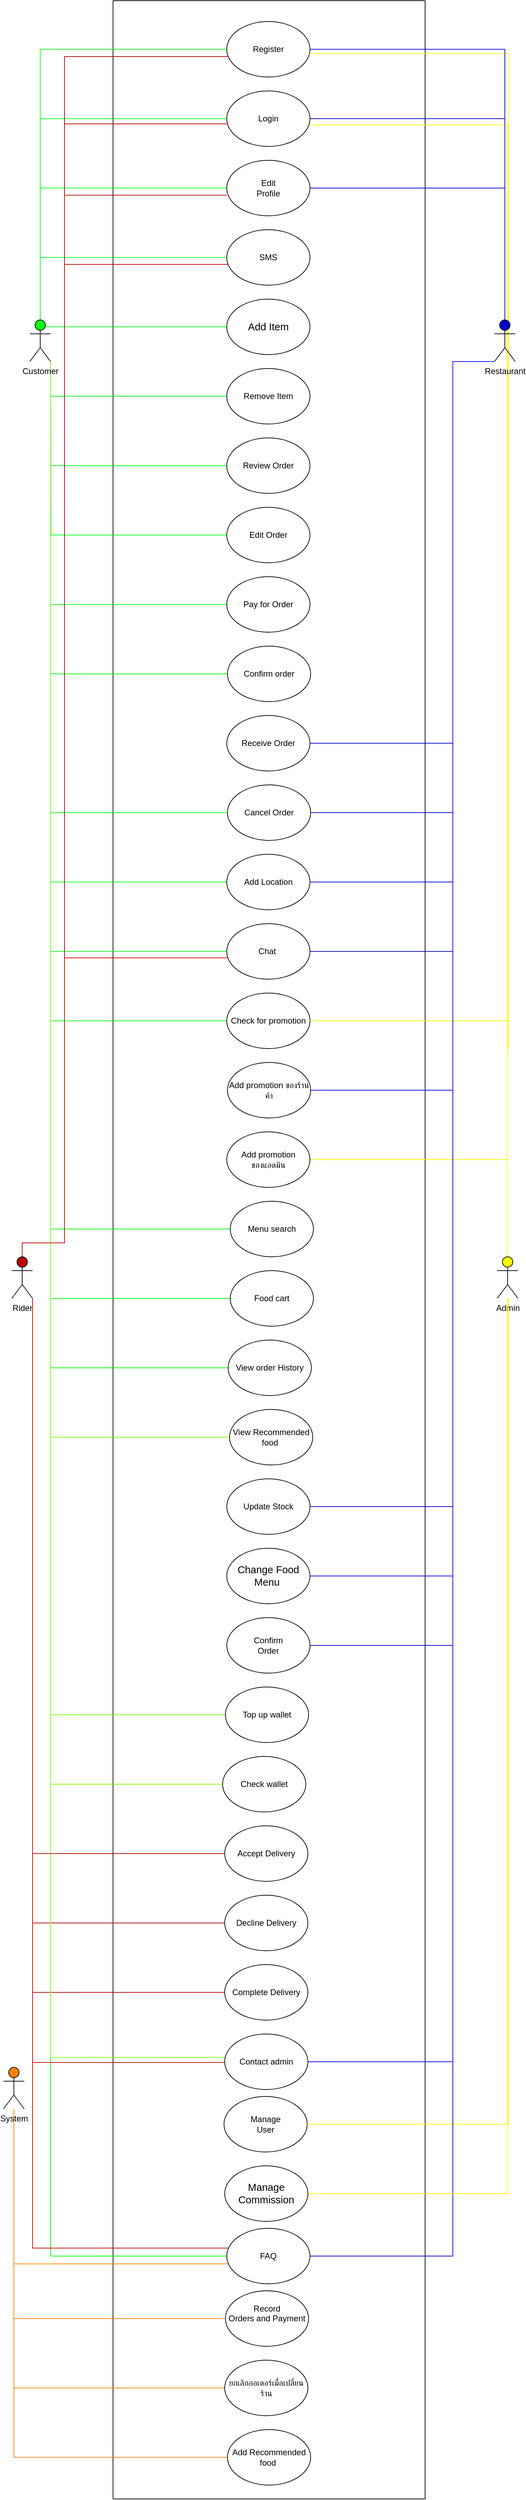 <mxfile version="20.0.4" type="device"><diagram id="tJGun_K9cysOeGvgoUPV" name="Page-1"><mxGraphModel dx="933" dy="1667" grid="1" gridSize="10" guides="1" tooltips="1" connect="1" arrows="1" fold="1" page="1" pageScale="1" pageWidth="827" pageHeight="1169" math="0" shadow="0"><root><mxCell id="0"/><mxCell id="1" parent="0"/><mxCell id="fwKXvZx8PrVISNvGO5BB-1" value="" style="rounded=0;whiteSpace=wrap;html=1;" parent="1" vertex="1"><mxGeometry x="200" y="-1130" width="450" height="3600" as="geometry"/></mxCell><mxCell id="fwKXvZx8PrVISNvGO5BB-2" value="Register" style="ellipse;whiteSpace=wrap;html=1;" parent="1" vertex="1"><mxGeometry x="364" y="-1100" width="120" height="80" as="geometry"/></mxCell><mxCell id="fwKXvZx8PrVISNvGO5BB-48" style="edgeStyle=orthogonalEdgeStyle;rounded=0;orthogonalLoop=1;jettySize=auto;html=1;exitX=1;exitY=0.5;exitDx=0;exitDy=0;endArrow=none;endFill=0;entryX=0.5;entryY=0;entryDx=0;entryDy=0;entryPerimeter=0;strokeColor=#0000CC;" parent="1" source="fwKXvZx8PrVISNvGO5BB-3" target="fwKXvZx8PrVISNvGO5BB-29" edge="1"><mxGeometry relative="1" as="geometry"><mxPoint x="760" y="-960" as="targetPoint"/></mxGeometry></mxCell><mxCell id="fwKXvZx8PrVISNvGO5BB-3" value="Login" style="ellipse;whiteSpace=wrap;html=1;" parent="1" vertex="1"><mxGeometry x="364" y="-1000" width="120" height="80" as="geometry"/></mxCell><mxCell id="fwKXvZx8PrVISNvGO5BB-49" style="edgeStyle=orthogonalEdgeStyle;rounded=0;orthogonalLoop=1;jettySize=auto;html=1;exitX=1;exitY=0.5;exitDx=0;exitDy=0;entryX=0.5;entryY=0;entryDx=0;entryDy=0;entryPerimeter=0;endArrow=none;endFill=0;strokeColor=#0000CC;" parent="1" source="fwKXvZx8PrVISNvGO5BB-4" target="fwKXvZx8PrVISNvGO5BB-29" edge="1"><mxGeometry relative="1" as="geometry"/></mxCell><mxCell id="fwKXvZx8PrVISNvGO5BB-4" value="&lt;span&gt;Edit&lt;br&gt;Profile&lt;/span&gt;&lt;span lang=&quot;TH&quot;&gt;&lt;/span&gt;" style="ellipse;whiteSpace=wrap;html=1;" parent="1" vertex="1"><mxGeometry x="364" y="-900" width="120" height="80" as="geometry"/></mxCell><mxCell id="fwKXvZx8PrVISNvGO5BB-6" value="SMS" style="ellipse;whiteSpace=wrap;html=1;" parent="1" vertex="1"><mxGeometry x="364" y="-800" width="120" height="80" as="geometry"/></mxCell><mxCell id="fwKXvZx8PrVISNvGO5BB-35" style="edgeStyle=orthogonalEdgeStyle;rounded=0;orthogonalLoop=1;jettySize=auto;html=1;exitX=0;exitY=0.5;exitDx=0;exitDy=0;entryX=0.5;entryY=0;entryDx=0;entryDy=0;entryPerimeter=0;endArrow=none;endFill=0;strokeColor=#08FF18;" parent="1" source="fwKXvZx8PrVISNvGO5BB-7" target="fwKXvZx8PrVISNvGO5BB-26" edge="1"><mxGeometry relative="1" as="geometry"><Array as="points"><mxPoint x="95" y="-660"/></Array></mxGeometry></mxCell><mxCell id="fwKXvZx8PrVISNvGO5BB-7" value="&lt;span style=&quot;font-size:11.0pt;mso-bidi-font-size:14.0pt;&lt;br/&gt;line-height:107%;font-family:&amp;quot;Calibri&amp;quot;,sans-serif;mso-ascii-theme-font:minor-latin;&lt;br/&gt;mso-fareast-font-family:Calibri;mso-fareast-theme-font:minor-latin;mso-hansi-theme-font:&lt;br/&gt;minor-latin;mso-bidi-font-family:&amp;quot;Cordia New&amp;quot;;mso-bidi-theme-font:minor-bidi;&lt;br/&gt;mso-ansi-language:EN-US;mso-fareast-language:EN-US;mso-bidi-language:TH&quot;&gt;Add Item&lt;/span&gt;" style="ellipse;whiteSpace=wrap;html=1;" parent="1" vertex="1"><mxGeometry x="364" y="-700" width="120" height="80" as="geometry"/></mxCell><mxCell id="fwKXvZx8PrVISNvGO5BB-36" style="edgeStyle=orthogonalEdgeStyle;rounded=0;orthogonalLoop=1;jettySize=auto;html=1;exitX=0;exitY=0.5;exitDx=0;exitDy=0;entryX=1;entryY=1;entryDx=0;entryDy=0;entryPerimeter=0;endArrow=none;endFill=0;strokeColor=#08FF18;" parent="1" source="fwKXvZx8PrVISNvGO5BB-8" target="fwKXvZx8PrVISNvGO5BB-26" edge="1"><mxGeometry relative="1" as="geometry"><Array as="points"><mxPoint x="110" y="-560"/></Array></mxGeometry></mxCell><mxCell id="fwKXvZx8PrVISNvGO5BB-8" value="Remove Item" style="ellipse;whiteSpace=wrap;html=1;" parent="1" vertex="1"><mxGeometry x="364" y="-600" width="120" height="80" as="geometry"/></mxCell><mxCell id="fwKXvZx8PrVISNvGO5BB-37" style="edgeStyle=orthogonalEdgeStyle;rounded=0;orthogonalLoop=1;jettySize=auto;html=1;exitX=0;exitY=0.5;exitDx=0;exitDy=0;entryX=1;entryY=1;entryDx=0;entryDy=0;entryPerimeter=0;endArrow=none;endFill=0;strokeColor=#08FF18;" parent="1" source="fwKXvZx8PrVISNvGO5BB-9" target="fwKXvZx8PrVISNvGO5BB-26" edge="1"><mxGeometry relative="1" as="geometry"/></mxCell><mxCell id="fwKXvZx8PrVISNvGO5BB-9" value="Review Order" style="ellipse;whiteSpace=wrap;html=1;" parent="1" vertex="1"><mxGeometry x="364" y="-500" width="120" height="80" as="geometry"/></mxCell><mxCell id="fwKXvZx8PrVISNvGO5BB-38" style="edgeStyle=orthogonalEdgeStyle;rounded=0;orthogonalLoop=1;jettySize=auto;html=1;exitX=0;exitY=0.5;exitDx=0;exitDy=0;endArrow=none;endFill=0;strokeColor=#08FF18;" parent="1" source="fwKXvZx8PrVISNvGO5BB-10" edge="1"><mxGeometry relative="1" as="geometry"><mxPoint x="110" y="-610" as="targetPoint"/></mxGeometry></mxCell><mxCell id="fwKXvZx8PrVISNvGO5BB-10" value="Edit Order" style="ellipse;whiteSpace=wrap;html=1;" parent="1" vertex="1"><mxGeometry x="364" y="-400" width="120" height="80" as="geometry"/></mxCell><mxCell id="fwKXvZx8PrVISNvGO5BB-39" style="edgeStyle=orthogonalEdgeStyle;rounded=0;orthogonalLoop=1;jettySize=auto;html=1;exitX=0;exitY=0.5;exitDx=0;exitDy=0;entryX=1;entryY=1;entryDx=0;entryDy=0;entryPerimeter=0;endArrow=none;endFill=0;strokeColor=#08FF18;" parent="1" source="fwKXvZx8PrVISNvGO5BB-11" target="fwKXvZx8PrVISNvGO5BB-26" edge="1"><mxGeometry relative="1" as="geometry"/></mxCell><mxCell id="fwKXvZx8PrVISNvGO5BB-11" value="&lt;span&gt;Pay for Order&lt;/span&gt;" style="ellipse;whiteSpace=wrap;html=1;" parent="1" vertex="1"><mxGeometry x="364" y="-300" width="120" height="80" as="geometry"/></mxCell><mxCell id="fwKXvZx8PrVISNvGO5BB-12" value="Receive Order" style="ellipse;whiteSpace=wrap;html=1;" parent="1" vertex="1"><mxGeometry x="364" y="-100" width="120" height="80" as="geometry"/></mxCell><mxCell id="fwKXvZx8PrVISNvGO5BB-45" style="edgeStyle=orthogonalEdgeStyle;rounded=0;orthogonalLoop=1;jettySize=auto;html=1;exitX=0;exitY=0.5;exitDx=0;exitDy=0;endArrow=none;endFill=0;entryX=1;entryY=1;entryDx=0;entryDy=0;entryPerimeter=0;strokeColor=#08FF18;" parent="1" source="fwKXvZx8PrVISNvGO5BB-13" target="fwKXvZx8PrVISNvGO5BB-26" edge="1"><mxGeometry relative="1" as="geometry"/></mxCell><mxCell id="fwKXvZx8PrVISNvGO5BB-52" style="edgeStyle=orthogonalEdgeStyle;rounded=0;orthogonalLoop=1;jettySize=auto;html=1;exitX=1;exitY=0.5;exitDx=0;exitDy=0;entryX=0;entryY=1;entryDx=0;entryDy=0;entryPerimeter=0;endArrow=none;endFill=0;strokeColor=#0000CC;" parent="1" source="fwKXvZx8PrVISNvGO5BB-13" target="fwKXvZx8PrVISNvGO5BB-29" edge="1"><mxGeometry relative="1" as="geometry"><Array as="points"><mxPoint x="690" y="40"/><mxPoint x="690" y="-610"/></Array></mxGeometry></mxCell><mxCell id="fwKXvZx8PrVISNvGO5BB-13" value="Cancel Order" style="ellipse;whiteSpace=wrap;html=1;" parent="1" vertex="1"><mxGeometry x="365" width="120" height="80" as="geometry"/></mxCell><mxCell id="fwKXvZx8PrVISNvGO5BB-40" style="edgeStyle=orthogonalEdgeStyle;rounded=0;orthogonalLoop=1;jettySize=auto;html=1;exitX=0;exitY=0.5;exitDx=0;exitDy=0;entryX=1;entryY=1;entryDx=0;entryDy=0;entryPerimeter=0;endArrow=none;endFill=0;strokeColor=#08FF18;" parent="1" source="fwKXvZx8PrVISNvGO5BB-14" target="fwKXvZx8PrVISNvGO5BB-26" edge="1"><mxGeometry relative="1" as="geometry"/></mxCell><mxCell id="fwKXvZx8PrVISNvGO5BB-54" style="edgeStyle=orthogonalEdgeStyle;rounded=0;orthogonalLoop=1;jettySize=auto;html=1;exitX=1;exitY=0.5;exitDx=0;exitDy=0;entryX=0;entryY=1;entryDx=0;entryDy=0;entryPerimeter=0;endArrow=none;endFill=0;strokeColor=#0000CC;" parent="1" source="fwKXvZx8PrVISNvGO5BB-14" target="fwKXvZx8PrVISNvGO5BB-29" edge="1"><mxGeometry relative="1" as="geometry"><Array as="points"><mxPoint x="690" y="140"/><mxPoint x="690" y="-610"/></Array></mxGeometry></mxCell><mxCell id="fwKXvZx8PrVISNvGO5BB-14" value="Add Location" style="ellipse;whiteSpace=wrap;html=1;" parent="1" vertex="1"><mxGeometry x="364" y="100" width="120" height="80" as="geometry"/></mxCell><mxCell id="fwKXvZx8PrVISNvGO5BB-42" style="edgeStyle=orthogonalEdgeStyle;rounded=0;orthogonalLoop=1;jettySize=auto;html=1;exitX=0;exitY=0.5;exitDx=0;exitDy=0;entryX=1;entryY=1;entryDx=0;entryDy=0;entryPerimeter=0;endArrow=none;endFill=0;strokeColor=#08FF18;" parent="1" source="fwKXvZx8PrVISNvGO5BB-15" target="fwKXvZx8PrVISNvGO5BB-26" edge="1"><mxGeometry relative="1" as="geometry"/></mxCell><mxCell id="fwKXvZx8PrVISNvGO5BB-55" style="edgeStyle=orthogonalEdgeStyle;rounded=0;orthogonalLoop=1;jettySize=auto;html=1;exitX=1;exitY=0.5;exitDx=0;exitDy=0;entryX=0;entryY=1;entryDx=0;entryDy=0;entryPerimeter=0;endArrow=none;endFill=0;strokeColor=#0000CC;" parent="1" source="fwKXvZx8PrVISNvGO5BB-15" target="fwKXvZx8PrVISNvGO5BB-29" edge="1"><mxGeometry relative="1" as="geometry"><Array as="points"><mxPoint x="690" y="240"/><mxPoint x="690" y="-610"/></Array></mxGeometry></mxCell><mxCell id="fwKXvZx8PrVISNvGO5BB-15" value="Chat&amp;nbsp;" style="ellipse;whiteSpace=wrap;html=1;" parent="1" vertex="1"><mxGeometry x="364" y="200" width="120" height="80" as="geometry"/></mxCell><mxCell id="fwKXvZx8PrVISNvGO5BB-44" style="edgeStyle=orthogonalEdgeStyle;rounded=0;orthogonalLoop=1;jettySize=auto;html=1;exitX=0;exitY=0.5;exitDx=0;exitDy=0;entryX=1;entryY=1;entryDx=0;entryDy=0;entryPerimeter=0;endArrow=none;endFill=0;strokeColor=#08FF18;" parent="1" source="fwKXvZx8PrVISNvGO5BB-16" target="fwKXvZx8PrVISNvGO5BB-26" edge="1"><mxGeometry relative="1" as="geometry"/></mxCell><mxCell id="fwKXvZx8PrVISNvGO5BB-16" value="Check for promotion" style="ellipse;whiteSpace=wrap;html=1;" parent="1" vertex="1"><mxGeometry x="364" y="300" width="120" height="80" as="geometry"/></mxCell><mxCell id="fwKXvZx8PrVISNvGO5BB-17" value="Update Stock" style="ellipse;whiteSpace=wrap;html=1;" parent="1" vertex="1"><mxGeometry x="364" y="1000" width="120" height="80" as="geometry"/></mxCell><mxCell id="fwKXvZx8PrVISNvGO5BB-18" value="&lt;span style=&quot;font-size:11.0pt;mso-bidi-font-size:14.0pt;&lt;br/&gt;line-height:107%;font-family:&amp;quot;Calibri&amp;quot;,sans-serif;mso-ascii-theme-font:minor-latin;&lt;br/&gt;mso-fareast-font-family:Calibri;mso-fareast-theme-font:minor-latin;mso-hansi-theme-font:&lt;br/&gt;minor-latin;mso-bidi-font-family:&amp;quot;Cordia New&amp;quot;;mso-bidi-theme-font:minor-bidi;&lt;br/&gt;mso-ansi-language:EN-US;mso-fareast-language:EN-US;mso-bidi-language:TH&quot;&gt;Change Food Menu&amp;nbsp;&lt;/span&gt;" style="ellipse;whiteSpace=wrap;html=1;" parent="1" vertex="1"><mxGeometry x="364" y="1100" width="120" height="80" as="geometry"/></mxCell><mxCell id="fwKXvZx8PrVISNvGO5BB-51" style="edgeStyle=orthogonalEdgeStyle;rounded=0;orthogonalLoop=1;jettySize=auto;html=1;exitX=1;exitY=0.5;exitDx=0;exitDy=0;endArrow=none;endFill=0;strokeColor=#0000CC;entryX=0;entryY=1;entryDx=0;entryDy=0;entryPerimeter=0;" parent="1" source="fwKXvZx8PrVISNvGO5BB-19" target="fwKXvZx8PrVISNvGO5BB-29" edge="1"><mxGeometry relative="1" as="geometry"><mxPoint x="740" y="500" as="targetPoint"/><Array as="points"><mxPoint x="690" y="1240"/><mxPoint x="690" y="-610"/></Array></mxGeometry></mxCell><mxCell id="fwKXvZx8PrVISNvGO5BB-19" value="&lt;span&gt;Confirm&lt;br&gt;Order&lt;/span&gt;" style="ellipse;whiteSpace=wrap;html=1;" parent="1" vertex="1"><mxGeometry x="364" y="1200" width="120" height="80" as="geometry"/></mxCell><mxCell id="fwKXvZx8PrVISNvGO5BB-21" value="&lt;span&gt;&lt;br&gt;&lt;br&gt;&lt;br&gt;Accept Delivery&lt;br&gt;&lt;br&gt;&lt;br&gt;&lt;br&gt;&lt;/span&gt;" style="ellipse;whiteSpace=wrap;html=1;" parent="1" vertex="1"><mxGeometry x="361" y="1500" width="120" height="80" as="geometry"/></mxCell><mxCell id="fwKXvZx8PrVISNvGO5BB-63" style="edgeStyle=orthogonalEdgeStyle;rounded=0;orthogonalLoop=1;jettySize=auto;html=1;exitX=0;exitY=0.5;exitDx=0;exitDy=0;entryX=1;entryY=1;entryDx=0;entryDy=0;entryPerimeter=0;endArrow=none;endFill=0;strokeColor=#B80000;" parent="1" source="fwKXvZx8PrVISNvGO5BB-22" target="fwKXvZx8PrVISNvGO5BB-27" edge="1"><mxGeometry relative="1" as="geometry"/></mxCell><mxCell id="fwKXvZx8PrVISNvGO5BB-22" value="&lt;span&gt;&lt;br&gt;&lt;br&gt;&lt;br&gt;Decline Delivery&lt;br&gt;&lt;br&gt;&lt;br&gt;&lt;br&gt;&lt;/span&gt;" style="ellipse;whiteSpace=wrap;html=1;" parent="1" vertex="1"><mxGeometry x="361" y="1600" width="120" height="80" as="geometry"/></mxCell><mxCell id="fwKXvZx8PrVISNvGO5BB-64" style="edgeStyle=orthogonalEdgeStyle;rounded=0;orthogonalLoop=1;jettySize=auto;html=1;exitX=0;exitY=0.5;exitDx=0;exitDy=0;endArrow=none;endFill=0;strokeColor=#B80000;" parent="1" source="fwKXvZx8PrVISNvGO5BB-23" edge="1"><mxGeometry relative="1" as="geometry"><mxPoint x="84" y="770" as="targetPoint"/><Array as="points"><mxPoint x="84" y="1440"/><mxPoint x="84" y="740"/></Array></mxGeometry></mxCell><mxCell id="fwKXvZx8PrVISNvGO5BB-23" value="&lt;p class=&quot;MsoNormal&quot;&gt;Complete Delivery&lt;/p&gt;" style="ellipse;whiteSpace=wrap;html=1;" parent="1" vertex="1"><mxGeometry x="361" y="1700" width="120" height="80" as="geometry"/></mxCell><mxCell id="fwKXvZx8PrVISNvGO5BB-24" value="&lt;span&gt;Manage&lt;br&gt;&lt;/span&gt;&lt;span&gt;User&lt;br&gt;&lt;/span&gt;" style="ellipse;whiteSpace=wrap;html=1;" parent="1" vertex="1"><mxGeometry x="360" y="1890" width="120" height="80" as="geometry"/></mxCell><mxCell id="fwKXvZx8PrVISNvGO5BB-30" style="edgeStyle=orthogonalEdgeStyle;rounded=0;orthogonalLoop=1;jettySize=auto;html=1;exitX=0.5;exitY=0;exitDx=0;exitDy=0;exitPerimeter=0;entryX=0;entryY=0.5;entryDx=0;entryDy=0;endArrow=none;endFill=0;strokeColor=#08FF18;" parent="1" source="fwKXvZx8PrVISNvGO5BB-26" target="fwKXvZx8PrVISNvGO5BB-2" edge="1"><mxGeometry relative="1" as="geometry"/></mxCell><mxCell id="fwKXvZx8PrVISNvGO5BB-31" style="edgeStyle=orthogonalEdgeStyle;rounded=0;orthogonalLoop=1;jettySize=auto;html=1;exitX=0.5;exitY=0;exitDx=0;exitDy=0;exitPerimeter=0;entryX=0;entryY=0.5;entryDx=0;entryDy=0;endArrow=none;endFill=0;strokeColor=#08FF18;" parent="1" source="fwKXvZx8PrVISNvGO5BB-26" target="fwKXvZx8PrVISNvGO5BB-3" edge="1"><mxGeometry relative="1" as="geometry"/></mxCell><mxCell id="fwKXvZx8PrVISNvGO5BB-32" style="edgeStyle=orthogonalEdgeStyle;rounded=0;orthogonalLoop=1;jettySize=auto;html=1;exitX=0.5;exitY=0;exitDx=0;exitDy=0;exitPerimeter=0;entryX=0;entryY=0.5;entryDx=0;entryDy=0;endArrow=none;endFill=0;strokeColor=#08FF18;" parent="1" source="fwKXvZx8PrVISNvGO5BB-26" target="fwKXvZx8PrVISNvGO5BB-4" edge="1"><mxGeometry relative="1" as="geometry"/></mxCell><mxCell id="fwKXvZx8PrVISNvGO5BB-33" style="edgeStyle=orthogonalEdgeStyle;rounded=0;orthogonalLoop=1;jettySize=auto;html=1;exitX=0.5;exitY=0;exitDx=0;exitDy=0;exitPerimeter=0;entryX=0;entryY=0.5;entryDx=0;entryDy=0;endArrow=none;endFill=0;strokeColor=#08FF18;" parent="1" source="fwKXvZx8PrVISNvGO5BB-26" target="fwKXvZx8PrVISNvGO5BB-6" edge="1"><mxGeometry relative="1" as="geometry"/></mxCell><mxCell id="fwKXvZx8PrVISNvGO5BB-34" style="edgeStyle=orthogonalEdgeStyle;rounded=0;orthogonalLoop=1;jettySize=auto;html=1;exitX=0.5;exitY=0;exitDx=0;exitDy=0;exitPerimeter=0;endArrow=none;endFill=0;" parent="1" source="fwKXvZx8PrVISNvGO5BB-26" edge="1"><mxGeometry relative="1" as="geometry"><mxPoint x="95.381" y="-670.381" as="targetPoint"/></mxGeometry></mxCell><mxCell id="ivr9TWK6Z9uyhSZpPPbI-14" style="edgeStyle=orthogonalEdgeStyle;rounded=0;orthogonalLoop=1;jettySize=auto;html=1;entryX=0;entryY=0.5;entryDx=0;entryDy=0;fontColor=#FF0000;endArrow=none;endFill=0;strokeColor=#00FF00;" parent="1" source="fwKXvZx8PrVISNvGO5BB-26" target="ivr9TWK6Z9uyhSZpPPbI-1" edge="1"><mxGeometry relative="1" as="geometry"><Array as="points"><mxPoint x="110" y="640"/></Array></mxGeometry></mxCell><mxCell id="ivr9TWK6Z9uyhSZpPPbI-15" style="edgeStyle=orthogonalEdgeStyle;rounded=0;orthogonalLoop=1;jettySize=auto;html=1;entryX=0;entryY=0.5;entryDx=0;entryDy=0;fontColor=#FF0000;endArrow=none;endFill=0;strokeColor=#00FF00;" parent="1" source="fwKXvZx8PrVISNvGO5BB-26" target="ivr9TWK6Z9uyhSZpPPbI-2" edge="1"><mxGeometry relative="1" as="geometry"><Array as="points"><mxPoint x="110" y="740"/></Array></mxGeometry></mxCell><mxCell id="ivr9TWK6Z9uyhSZpPPbI-16" style="edgeStyle=orthogonalEdgeStyle;rounded=0;orthogonalLoop=1;jettySize=auto;html=1;fontColor=#FF0000;endArrow=none;endFill=0;strokeColor=#00FF00;entryX=0;entryY=0.5;entryDx=0;entryDy=0;" parent="1" source="fwKXvZx8PrVISNvGO5BB-26" target="ivr9TWK6Z9uyhSZpPPbI-3" edge="1"><mxGeometry relative="1" as="geometry"><Array as="points"><mxPoint x="110" y="840"/></Array></mxGeometry></mxCell><mxCell id="ivr9TWK6Z9uyhSZpPPbI-18" style="edgeStyle=orthogonalEdgeStyle;rounded=0;orthogonalLoop=1;jettySize=auto;html=1;fontColor=#FF0000;endArrow=none;endFill=0;strokeColor=#00FF00;entryX=0;entryY=0.5;entryDx=0;entryDy=0;" parent="1" source="fwKXvZx8PrVISNvGO5BB-26" target="ivr9TWK6Z9uyhSZpPPbI-8" edge="1"><mxGeometry relative="1" as="geometry"><Array as="points"><mxPoint x="110" y="2120"/></Array></mxGeometry></mxCell><mxCell id="ivr9TWK6Z9uyhSZpPPbI-21" style="edgeStyle=orthogonalEdgeStyle;rounded=0;orthogonalLoop=1;jettySize=auto;html=1;entryX=0.009;entryY=0.421;entryDx=0;entryDy=0;entryPerimeter=0;fontColor=#FF0000;endArrow=none;endFill=0;strokeColor=#80FF00;" parent="1" source="fwKXvZx8PrVISNvGO5BB-26" target="ivr9TWK6Z9uyhSZpPPbI-6" edge="1"><mxGeometry relative="1" as="geometry"><Array as="points"><mxPoint x="110" y="1834"/></Array></mxGeometry></mxCell><mxCell id="NIfbKRAJtZ1ewS4XkptT-4" style="edgeStyle=orthogonalEdgeStyle;rounded=0;orthogonalLoop=1;jettySize=auto;html=1;endArrow=none;endFill=0;strokeColor=#80FF00;" parent="1" source="fwKXvZx8PrVISNvGO5BB-26" target="NIfbKRAJtZ1ewS4XkptT-2" edge="1"><mxGeometry relative="1" as="geometry"><Array as="points"><mxPoint x="110" y="940"/></Array></mxGeometry></mxCell><mxCell id="VPxpVfefWtWQnGLUJRFV-8" style="edgeStyle=orthogonalEdgeStyle;rounded=0;orthogonalLoop=1;jettySize=auto;html=1;entryX=0;entryY=0.5;entryDx=0;entryDy=0;strokeColor=#00FF00;endArrow=none;endFill=0;" edge="1" parent="1" source="fwKXvZx8PrVISNvGO5BB-26" target="VPxpVfefWtWQnGLUJRFV-7"><mxGeometry relative="1" as="geometry"><Array as="points"><mxPoint x="110" y="-160"/></Array></mxGeometry></mxCell><mxCell id="VPxpVfefWtWQnGLUJRFV-16" style="edgeStyle=orthogonalEdgeStyle;rounded=0;orthogonalLoop=1;jettySize=auto;html=1;entryX=0;entryY=0.5;entryDx=0;entryDy=0;endArrow=none;endFill=0;strokeColor=#80FF00;" edge="1" parent="1" source="fwKXvZx8PrVISNvGO5BB-26" target="VPxpVfefWtWQnGLUJRFV-1"><mxGeometry relative="1" as="geometry"><Array as="points"><mxPoint x="110" y="1340"/></Array></mxGeometry></mxCell><mxCell id="VPxpVfefWtWQnGLUJRFV-17" style="edgeStyle=orthogonalEdgeStyle;rounded=0;orthogonalLoop=1;jettySize=auto;html=1;entryX=0;entryY=0.5;entryDx=0;entryDy=0;endArrow=none;endFill=0;strokeColor=#80FF00;" edge="1" parent="1" source="fwKXvZx8PrVISNvGO5BB-26" target="VPxpVfefWtWQnGLUJRFV-3"><mxGeometry relative="1" as="geometry"><Array as="points"><mxPoint x="110" y="1440"/></Array></mxGeometry></mxCell><mxCell id="fwKXvZx8PrVISNvGO5BB-26" value="Customer" style="shape=umlActor;verticalLabelPosition=bottom;verticalAlign=top;html=1;outlineConnect=0;fillColor=#08FF18;" parent="1" vertex="1"><mxGeometry x="80" y="-670" width="30" height="60" as="geometry"/></mxCell><mxCell id="fwKXvZx8PrVISNvGO5BB-58" style="edgeStyle=orthogonalEdgeStyle;rounded=0;orthogonalLoop=1;jettySize=auto;html=1;exitX=0.5;exitY=0;exitDx=0;exitDy=0;exitPerimeter=0;endArrow=none;endFill=0;entryX=0.018;entryY=0.631;entryDx=0;entryDy=0;entryPerimeter=0;fillColor=#f8cecc;strokeColor=#B80000;" parent="1" source="fwKXvZx8PrVISNvGO5BB-27" target="fwKXvZx8PrVISNvGO5BB-2" edge="1"><mxGeometry relative="1" as="geometry"><mxPoint x="150" y="-1030" as="targetPoint"/><Array as="points"><mxPoint x="69" y="660"/><mxPoint x="130" y="660"/><mxPoint x="130" y="-1049"/></Array></mxGeometry></mxCell><mxCell id="fwKXvZx8PrVISNvGO5BB-60" style="edgeStyle=orthogonalEdgeStyle;rounded=0;orthogonalLoop=1;jettySize=auto;html=1;exitX=0.5;exitY=0;exitDx=0;exitDy=0;exitPerimeter=0;endArrow=none;endFill=0;strokeColor=#B80000;entryX=0.004;entryY=0.594;entryDx=0;entryDy=0;entryPerimeter=0;" parent="1" source="fwKXvZx8PrVISNvGO5BB-27" target="fwKXvZx8PrVISNvGO5BB-3" edge="1"><mxGeometry relative="1" as="geometry"><mxPoint x="190" y="-950" as="targetPoint"/><Array as="points"><mxPoint x="69" y="660"/><mxPoint x="130" y="660"/><mxPoint x="130" y="-952"/></Array></mxGeometry></mxCell><mxCell id="fwKXvZx8PrVISNvGO5BB-61" style="edgeStyle=orthogonalEdgeStyle;rounded=0;orthogonalLoop=1;jettySize=auto;html=1;exitX=0.5;exitY=0;exitDx=0;exitDy=0;exitPerimeter=0;endArrow=none;endFill=0;strokeColor=#B80000;entryX=0.001;entryY=0.628;entryDx=0;entryDy=0;entryPerimeter=0;" parent="1" source="fwKXvZx8PrVISNvGO5BB-27" target="fwKXvZx8PrVISNvGO5BB-4" edge="1"><mxGeometry relative="1" as="geometry"><mxPoint x="170" y="-850" as="targetPoint"/><Array as="points"><mxPoint x="69" y="660"/><mxPoint x="130" y="660"/><mxPoint x="130" y="-850"/></Array></mxGeometry></mxCell><mxCell id="fwKXvZx8PrVISNvGO5BB-62" style="edgeStyle=orthogonalEdgeStyle;rounded=0;orthogonalLoop=1;jettySize=auto;html=1;exitX=1;exitY=1;exitDx=0;exitDy=0;exitPerimeter=0;entryX=0;entryY=0.5;entryDx=0;entryDy=0;endArrow=none;endFill=0;strokeColor=#B80000;" parent="1" source="fwKXvZx8PrVISNvGO5BB-27" target="fwKXvZx8PrVISNvGO5BB-21" edge="1"><mxGeometry relative="1" as="geometry"/></mxCell><mxCell id="fwKXvZx8PrVISNvGO5BB-70" style="edgeStyle=orthogonalEdgeStyle;rounded=0;orthogonalLoop=1;jettySize=auto;html=1;exitX=0.5;exitY=0;exitDx=0;exitDy=0;exitPerimeter=0;entryX=0.016;entryY=0.624;entryDx=0;entryDy=0;entryPerimeter=0;endArrow=none;endFill=0;strokeColor=#B80000;" parent="1" source="fwKXvZx8PrVISNvGO5BB-27" target="fwKXvZx8PrVISNvGO5BB-6" edge="1"><mxGeometry relative="1" as="geometry"><Array as="points"><mxPoint x="69" y="660"/><mxPoint x="130" y="660"/><mxPoint x="130" y="-750"/><mxPoint x="364" y="-750"/></Array></mxGeometry></mxCell><mxCell id="ivr9TWK6Z9uyhSZpPPbI-13" style="edgeStyle=orthogonalEdgeStyle;rounded=0;orthogonalLoop=1;jettySize=auto;html=1;entryX=0;entryY=0.5;entryDx=0;entryDy=0;endArrow=none;endFill=0;strokeColor=#CC0000;fontColor=#FF0000;" parent="1" edge="1"><mxGeometry relative="1" as="geometry"><Array as="points"><mxPoint x="84" y="1841"/></Array><mxPoint x="84" y="741" as="sourcePoint"/><mxPoint x="361" y="1841" as="targetPoint"/></mxGeometry></mxCell><mxCell id="ivr9TWK6Z9uyhSZpPPbI-19" style="edgeStyle=orthogonalEdgeStyle;rounded=0;orthogonalLoop=1;jettySize=auto;html=1;entryX=0.028;entryY=0.356;entryDx=0;entryDy=0;entryPerimeter=0;fontColor=#FF0000;endArrow=none;endFill=0;strokeColor=#CC0000;exitX=1;exitY=1;exitDx=0;exitDy=0;exitPerimeter=0;" parent="1" source="fwKXvZx8PrVISNvGO5BB-27" target="ivr9TWK6Z9uyhSZpPPbI-8" edge="1"><mxGeometry relative="1" as="geometry"><Array as="points"><mxPoint x="84" y="2108"/></Array><mxPoint x="78" y="740" as="sourcePoint"/><mxPoint x="361.96" y="2108" as="targetPoint"/></mxGeometry></mxCell><mxCell id="NIfbKRAJtZ1ewS4XkptT-1" style="edgeStyle=orthogonalEdgeStyle;rounded=0;orthogonalLoop=1;jettySize=auto;html=1;entryX=0.016;entryY=0.615;entryDx=0;entryDy=0;entryPerimeter=0;strokeColor=#CC0000;endArrow=none;endFill=0;" parent="1" source="fwKXvZx8PrVISNvGO5BB-27" target="fwKXvZx8PrVISNvGO5BB-15" edge="1"><mxGeometry relative="1" as="geometry"><Array as="points"><mxPoint x="69" y="660"/><mxPoint x="130" y="660"/><mxPoint x="130" y="249"/></Array></mxGeometry></mxCell><mxCell id="fwKXvZx8PrVISNvGO5BB-27" value="Rider" style="shape=umlActor;verticalLabelPosition=bottom;verticalAlign=top;html=1;outlineConnect=0;fillColor=#B80000;" parent="1" vertex="1"><mxGeometry x="54" y="680" width="30" height="60" as="geometry"/></mxCell><mxCell id="fwKXvZx8PrVISNvGO5BB-67" style="edgeStyle=orthogonalEdgeStyle;rounded=0;orthogonalLoop=1;jettySize=auto;html=1;exitX=0.5;exitY=0;exitDx=0;exitDy=0;exitPerimeter=0;endArrow=none;endFill=0;strokeColor=#FFFF00;entryX=0.994;entryY=0.578;entryDx=0;entryDy=0;entryPerimeter=0;" parent="1" source="fwKXvZx8PrVISNvGO5BB-28" target="fwKXvZx8PrVISNvGO5BB-2" edge="1"><mxGeometry relative="1" as="geometry"><mxPoint x="660" y="-1050" as="targetPoint"/><Array as="points"><mxPoint x="769" y="380"/><mxPoint x="770" y="380"/><mxPoint x="770" y="-1054"/></Array></mxGeometry></mxCell><mxCell id="fwKXvZx8PrVISNvGO5BB-68" style="edgeStyle=orthogonalEdgeStyle;rounded=0;orthogonalLoop=1;jettySize=auto;html=1;exitX=0.5;exitY=0;exitDx=0;exitDy=0;exitPerimeter=0;entryX=0.997;entryY=0.612;entryDx=0;entryDy=0;entryPerimeter=0;endArrow=none;endFill=0;strokeColor=#FFFF00;" parent="1" source="fwKXvZx8PrVISNvGO5BB-28" target="fwKXvZx8PrVISNvGO5BB-3" edge="1"><mxGeometry relative="1" as="geometry"><Array as="points"><mxPoint x="769" y="-951"/></Array></mxGeometry></mxCell><mxCell id="fwKXvZx8PrVISNvGO5BB-69" style="edgeStyle=orthogonalEdgeStyle;rounded=0;orthogonalLoop=1;jettySize=auto;html=1;exitX=0.5;exitY=0;exitDx=0;exitDy=0;exitPerimeter=0;entryX=1;entryY=0.5;entryDx=0;entryDy=0;endArrow=none;endFill=0;strokeColor=#FFFF00;" parent="1" source="fwKXvZx8PrVISNvGO5BB-28" target="fwKXvZx8PrVISNvGO5BB-16" edge="1"><mxGeometry relative="1" as="geometry"><Array as="points"><mxPoint x="769" y="340"/></Array></mxGeometry></mxCell><mxCell id="fwKXvZx8PrVISNvGO5BB-72" style="edgeStyle=orthogonalEdgeStyle;rounded=0;orthogonalLoop=1;jettySize=auto;html=1;entryX=1;entryY=0.5;entryDx=0;entryDy=0;endArrow=none;endFill=0;strokeColor=#FFFF00;" parent="1" target="fwKXvZx8PrVISNvGO5BB-24" edge="1"><mxGeometry relative="1" as="geometry"><Array as="points"><mxPoint x="770" y="740"/><mxPoint x="770" y="1930"/></Array><mxPoint x="769" y="740" as="sourcePoint"/></mxGeometry></mxCell><mxCell id="VPxpVfefWtWQnGLUJRFV-11" style="edgeStyle=orthogonalEdgeStyle;rounded=0;orthogonalLoop=1;jettySize=auto;html=1;entryX=1;entryY=0.5;entryDx=0;entryDy=0;endArrow=none;endFill=0;strokeColor=#FFFF00;" edge="1" parent="1" source="fwKXvZx8PrVISNvGO5BB-28" target="VPxpVfefWtWQnGLUJRFV-10"><mxGeometry relative="1" as="geometry"><Array as="points"><mxPoint x="769" y="540"/></Array></mxGeometry></mxCell><mxCell id="fwKXvZx8PrVISNvGO5BB-28" value="Admin" style="shape=umlActor;verticalLabelPosition=bottom;verticalAlign=top;html=1;outlineConnect=0;fillColor=#FFFF00;" parent="1" vertex="1"><mxGeometry x="754" y="680" width="30" height="60" as="geometry"/></mxCell><mxCell id="fwKXvZx8PrVISNvGO5BB-46" style="edgeStyle=orthogonalEdgeStyle;rounded=0;orthogonalLoop=1;jettySize=auto;html=1;exitX=0;exitY=1;exitDx=0;exitDy=0;exitPerimeter=0;entryX=1;entryY=0.5;entryDx=0;entryDy=0;endArrow=none;endFill=0;strokeColor=#0000CC;" parent="1" source="fwKXvZx8PrVISNvGO5BB-29" target="fwKXvZx8PrVISNvGO5BB-17" edge="1"><mxGeometry relative="1" as="geometry"><Array as="points"><mxPoint x="690" y="-610"/><mxPoint x="690" y="1040"/></Array></mxGeometry></mxCell><mxCell id="fwKXvZx8PrVISNvGO5BB-47" style="edgeStyle=orthogonalEdgeStyle;rounded=0;orthogonalLoop=1;jettySize=auto;html=1;exitX=0.5;exitY=0;exitDx=0;exitDy=0;exitPerimeter=0;entryX=1;entryY=0.5;entryDx=0;entryDy=0;endArrow=none;endFill=0;strokeColor=#0000CC;" parent="1" source="fwKXvZx8PrVISNvGO5BB-29" target="fwKXvZx8PrVISNvGO5BB-2" edge="1"><mxGeometry relative="1" as="geometry"/></mxCell><mxCell id="fwKXvZx8PrVISNvGO5BB-65" style="edgeStyle=orthogonalEdgeStyle;rounded=0;orthogonalLoop=1;jettySize=auto;html=1;exitX=0;exitY=1;exitDx=0;exitDy=0;exitPerimeter=0;entryX=1;entryY=0.5;entryDx=0;entryDy=0;endArrow=none;endFill=0;strokeColor=#0000FF;" parent="1" source="fwKXvZx8PrVISNvGO5BB-29" target="fwKXvZx8PrVISNvGO5BB-18" edge="1"><mxGeometry relative="1" as="geometry"><Array as="points"><mxPoint x="690" y="-610"/><mxPoint x="690" y="1140"/></Array></mxGeometry></mxCell><mxCell id="fwKXvZx8PrVISNvGO5BB-66" style="edgeStyle=orthogonalEdgeStyle;rounded=0;orthogonalLoop=1;jettySize=auto;html=1;exitX=0;exitY=1;exitDx=0;exitDy=0;exitPerimeter=0;entryX=1;entryY=0.5;entryDx=0;entryDy=0;endArrow=none;endFill=0;strokeColor=#0000CC;" parent="1" source="fwKXvZx8PrVISNvGO5BB-29" target="fwKXvZx8PrVISNvGO5BB-12" edge="1"><mxGeometry relative="1" as="geometry"><Array as="points"><mxPoint x="690" y="-610"/><mxPoint x="690" y="-60"/></Array></mxGeometry></mxCell><mxCell id="ivr9TWK6Z9uyhSZpPPbI-10" style="edgeStyle=orthogonalEdgeStyle;rounded=0;orthogonalLoop=1;jettySize=auto;html=1;entryX=1;entryY=0.5;entryDx=0;entryDy=0;endArrow=none;endFill=0;strokeColor=#0000FF;" parent="1" source="fwKXvZx8PrVISNvGO5BB-29" target="ivr9TWK6Z9uyhSZpPPbI-6" edge="1"><mxGeometry relative="1" as="geometry"><Array as="points"><mxPoint x="690" y="-610"/><mxPoint x="690" y="1840"/></Array></mxGeometry></mxCell><mxCell id="ivr9TWK6Z9uyhSZpPPbI-20" style="edgeStyle=orthogonalEdgeStyle;rounded=0;orthogonalLoop=1;jettySize=auto;html=1;entryX=1;entryY=0.5;entryDx=0;entryDy=0;fontColor=#FF0000;endArrow=none;endFill=0;strokeColor=#0000CC;" parent="1" source="fwKXvZx8PrVISNvGO5BB-29" target="ivr9TWK6Z9uyhSZpPPbI-8" edge="1"><mxGeometry relative="1" as="geometry"><Array as="points"><mxPoint x="690" y="-610"/><mxPoint x="690" y="2120"/></Array></mxGeometry></mxCell><mxCell id="VPxpVfefWtWQnGLUJRFV-12" style="edgeStyle=orthogonalEdgeStyle;rounded=0;orthogonalLoop=1;jettySize=auto;html=1;entryX=1;entryY=0.5;entryDx=0;entryDy=0;endArrow=none;endFill=0;strokeColor=#0000FF;" edge="1" parent="1" source="fwKXvZx8PrVISNvGO5BB-29" target="VPxpVfefWtWQnGLUJRFV-9"><mxGeometry relative="1" as="geometry"><Array as="points"><mxPoint x="690" y="-610"/><mxPoint x="690" y="440"/></Array></mxGeometry></mxCell><mxCell id="fwKXvZx8PrVISNvGO5BB-29" value="Restaurant" style="shape=umlActor;verticalLabelPosition=bottom;verticalAlign=top;html=1;outlineConnect=0;fillColor=#0000CC;" parent="1" vertex="1"><mxGeometry x="750" y="-670" width="30" height="60" as="geometry"/></mxCell><mxCell id="D5hfRoazLCwTWWSijrSs-1" value="&lt;span&gt;&lt;br&gt;&lt;br&gt;Record&lt;br&gt;Orders and Payment&lt;br&gt;&lt;br&gt;&lt;br&gt;&lt;br&gt;&lt;/span&gt;" style="ellipse;whiteSpace=wrap;html=1;" parent="1" vertex="1"><mxGeometry x="362" y="2170" width="120" height="80" as="geometry"/></mxCell><mxCell id="D5hfRoazLCwTWWSijrSs-4" style="edgeStyle=orthogonalEdgeStyle;rounded=0;orthogonalLoop=1;jettySize=auto;html=1;exitX=1;exitY=0.5;exitDx=0;exitDy=0;endArrow=none;endFill=0;strokeColor=#FFFF00;" parent="1" source="D5hfRoazLCwTWWSijrSs-3" target="fwKXvZx8PrVISNvGO5BB-28" edge="1"><mxGeometry relative="1" as="geometry"/></mxCell><mxCell id="D5hfRoazLCwTWWSijrSs-3" value="&lt;span style=&quot;font-size:11.0pt;mso-bidi-font-size:14.0pt;&lt;br/&gt;line-height:107%;font-family:&amp;quot;Calibri&amp;quot;,sans-serif;mso-ascii-theme-font:minor-latin;&lt;br/&gt;mso-fareast-font-family:Calibri;mso-fareast-theme-font:minor-latin;mso-hansi-theme-font:&lt;br/&gt;minor-latin;mso-bidi-font-family:&amp;quot;Cordia New&amp;quot;;mso-bidi-theme-font:minor-bidi;&lt;br/&gt;mso-ansi-language:EN-US;mso-fareast-language:EN-US;mso-bidi-language:TH&quot;&gt;Manage&lt;br/&gt;Commission&lt;/span&gt;&lt;span&gt;&lt;br&gt;&lt;/span&gt;" style="ellipse;whiteSpace=wrap;html=1;" parent="1" vertex="1"><mxGeometry x="361" y="1990" width="120" height="80" as="geometry"/></mxCell><mxCell id="ivr9TWK6Z9uyhSZpPPbI-1" value="Menu search" style="ellipse;whiteSpace=wrap;html=1;" parent="1" vertex="1"><mxGeometry x="369" y="600" width="120" height="80" as="geometry"/></mxCell><mxCell id="ivr9TWK6Z9uyhSZpPPbI-2" value="Food cart" style="ellipse;whiteSpace=wrap;html=1;" parent="1" vertex="1"><mxGeometry x="369" y="700" width="120" height="80" as="geometry"/></mxCell><mxCell id="ivr9TWK6Z9uyhSZpPPbI-3" value="View order History" style="ellipse;whiteSpace=wrap;html=1;" parent="1" vertex="1"><mxGeometry x="366" y="800" width="120" height="80" as="geometry"/></mxCell><mxCell id="ivr9TWK6Z9uyhSZpPPbI-5" style="edgeStyle=orthogonalEdgeStyle;rounded=0;orthogonalLoop=1;jettySize=auto;html=1;entryX=0;entryY=0.5;entryDx=0;entryDy=0;strokeColor=#FF8000;endArrow=none;endFill=0;" parent="1" source="ivr9TWK6Z9uyhSZpPPbI-4" target="D5hfRoazLCwTWWSijrSs-1" edge="1"><mxGeometry relative="1" as="geometry"><Array as="points"><mxPoint x="57" y="2210"/></Array></mxGeometry></mxCell><mxCell id="ivr9TWK6Z9uyhSZpPPbI-9" style="edgeStyle=orthogonalEdgeStyle;rounded=0;orthogonalLoop=1;jettySize=auto;html=1;entryX=0.02;entryY=0.64;entryDx=0;entryDy=0;entryPerimeter=0;endArrow=none;endFill=0;strokeColor=#FF8000;" parent="1" edge="1"><mxGeometry relative="1" as="geometry"><Array as="points"><mxPoint x="57" y="2131"/></Array><mxPoint x="57" y="1908" as="sourcePoint"/><mxPoint x="366.4" y="2131.2" as="targetPoint"/></mxGeometry></mxCell><mxCell id="VPxpVfefWtWQnGLUJRFV-14" style="edgeStyle=orthogonalEdgeStyle;rounded=0;orthogonalLoop=1;jettySize=auto;html=1;entryX=0;entryY=0.5;entryDx=0;entryDy=0;endArrow=none;endFill=0;strokeColor=#FF8000;" edge="1" parent="1" source="ivr9TWK6Z9uyhSZpPPbI-4" target="VPxpVfefWtWQnGLUJRFV-13"><mxGeometry relative="1" as="geometry"><Array as="points"><mxPoint x="57" y="2410"/></Array></mxGeometry></mxCell><mxCell id="VPxpVfefWtWQnGLUJRFV-15" style="edgeStyle=orthogonalEdgeStyle;rounded=0;orthogonalLoop=1;jettySize=auto;html=1;endArrow=none;endFill=0;strokeColor=#FF8000;" edge="1" parent="1" source="ivr9TWK6Z9uyhSZpPPbI-4" target="VPxpVfefWtWQnGLUJRFV-5"><mxGeometry relative="1" as="geometry"><Array as="points"><mxPoint x="57" y="2310"/></Array></mxGeometry></mxCell><mxCell id="ivr9TWK6Z9uyhSZpPPbI-4" value="System" style="shape=umlActor;verticalLabelPosition=bottom;verticalAlign=top;html=1;outlineConnect=0;fillColor=#FF8000;" parent="1" vertex="1"><mxGeometry x="42" y="1848" width="30" height="60" as="geometry"/></mxCell><mxCell id="ivr9TWK6Z9uyhSZpPPbI-6" value="Contact admin" style="ellipse;whiteSpace=wrap;html=1;fillColor=#FFFFFF;" parent="1" vertex="1"><mxGeometry x="361" y="1800" width="120" height="80" as="geometry"/></mxCell><mxCell id="ivr9TWK6Z9uyhSZpPPbI-8" value="FAQ" style="ellipse;whiteSpace=wrap;html=1;fillColor=#FFFFFF;" parent="1" vertex="1"><mxGeometry x="364" y="2080" width="120" height="80" as="geometry"/></mxCell><mxCell id="NIfbKRAJtZ1ewS4XkptT-2" value="View Recommended food&amp;nbsp;" style="ellipse;whiteSpace=wrap;html=1;" parent="1" vertex="1"><mxGeometry x="368" y="900" width="120" height="80" as="geometry"/></mxCell><mxCell id="VPxpVfefWtWQnGLUJRFV-1" value="Top up wallet" style="ellipse;whiteSpace=wrap;html=1;" vertex="1" parent="1"><mxGeometry x="362" y="1300" width="120" height="80" as="geometry"/></mxCell><mxCell id="VPxpVfefWtWQnGLUJRFV-3" value="Check wallet" style="ellipse;whiteSpace=wrap;html=1;" vertex="1" parent="1"><mxGeometry x="358" y="1400" width="120" height="80" as="geometry"/></mxCell><mxCell id="VPxpVfefWtWQnGLUJRFV-5" value="ยกเลิกออเดอร์เมื่อเปลี่ยนร้าน" style="ellipse;whiteSpace=wrap;html=1;" vertex="1" parent="1"><mxGeometry x="361" y="2270" width="120" height="80" as="geometry"/></mxCell><mxCell id="VPxpVfefWtWQnGLUJRFV-7" value="Confirm order" style="ellipse;whiteSpace=wrap;html=1;" vertex="1" parent="1"><mxGeometry x="365" y="-200" width="120" height="80" as="geometry"/></mxCell><mxCell id="VPxpVfefWtWQnGLUJRFV-9" value="Add promotion ของร้านค้า" style="ellipse;whiteSpace=wrap;html=1;" vertex="1" parent="1"><mxGeometry x="365" y="400" width="120" height="80" as="geometry"/></mxCell><mxCell id="VPxpVfefWtWQnGLUJRFV-10" value="Add promotion&lt;br&gt;ของแอดมิน" style="ellipse;whiteSpace=wrap;html=1;" vertex="1" parent="1"><mxGeometry x="364" y="500" width="120" height="80" as="geometry"/></mxCell><mxCell id="VPxpVfefWtWQnGLUJRFV-13" value="Add Recommended food&amp;nbsp;" style="ellipse;whiteSpace=wrap;html=1;" vertex="1" parent="1"><mxGeometry x="365" y="2370" width="120" height="80" as="geometry"/></mxCell></root></mxGraphModel></diagram></mxfile>